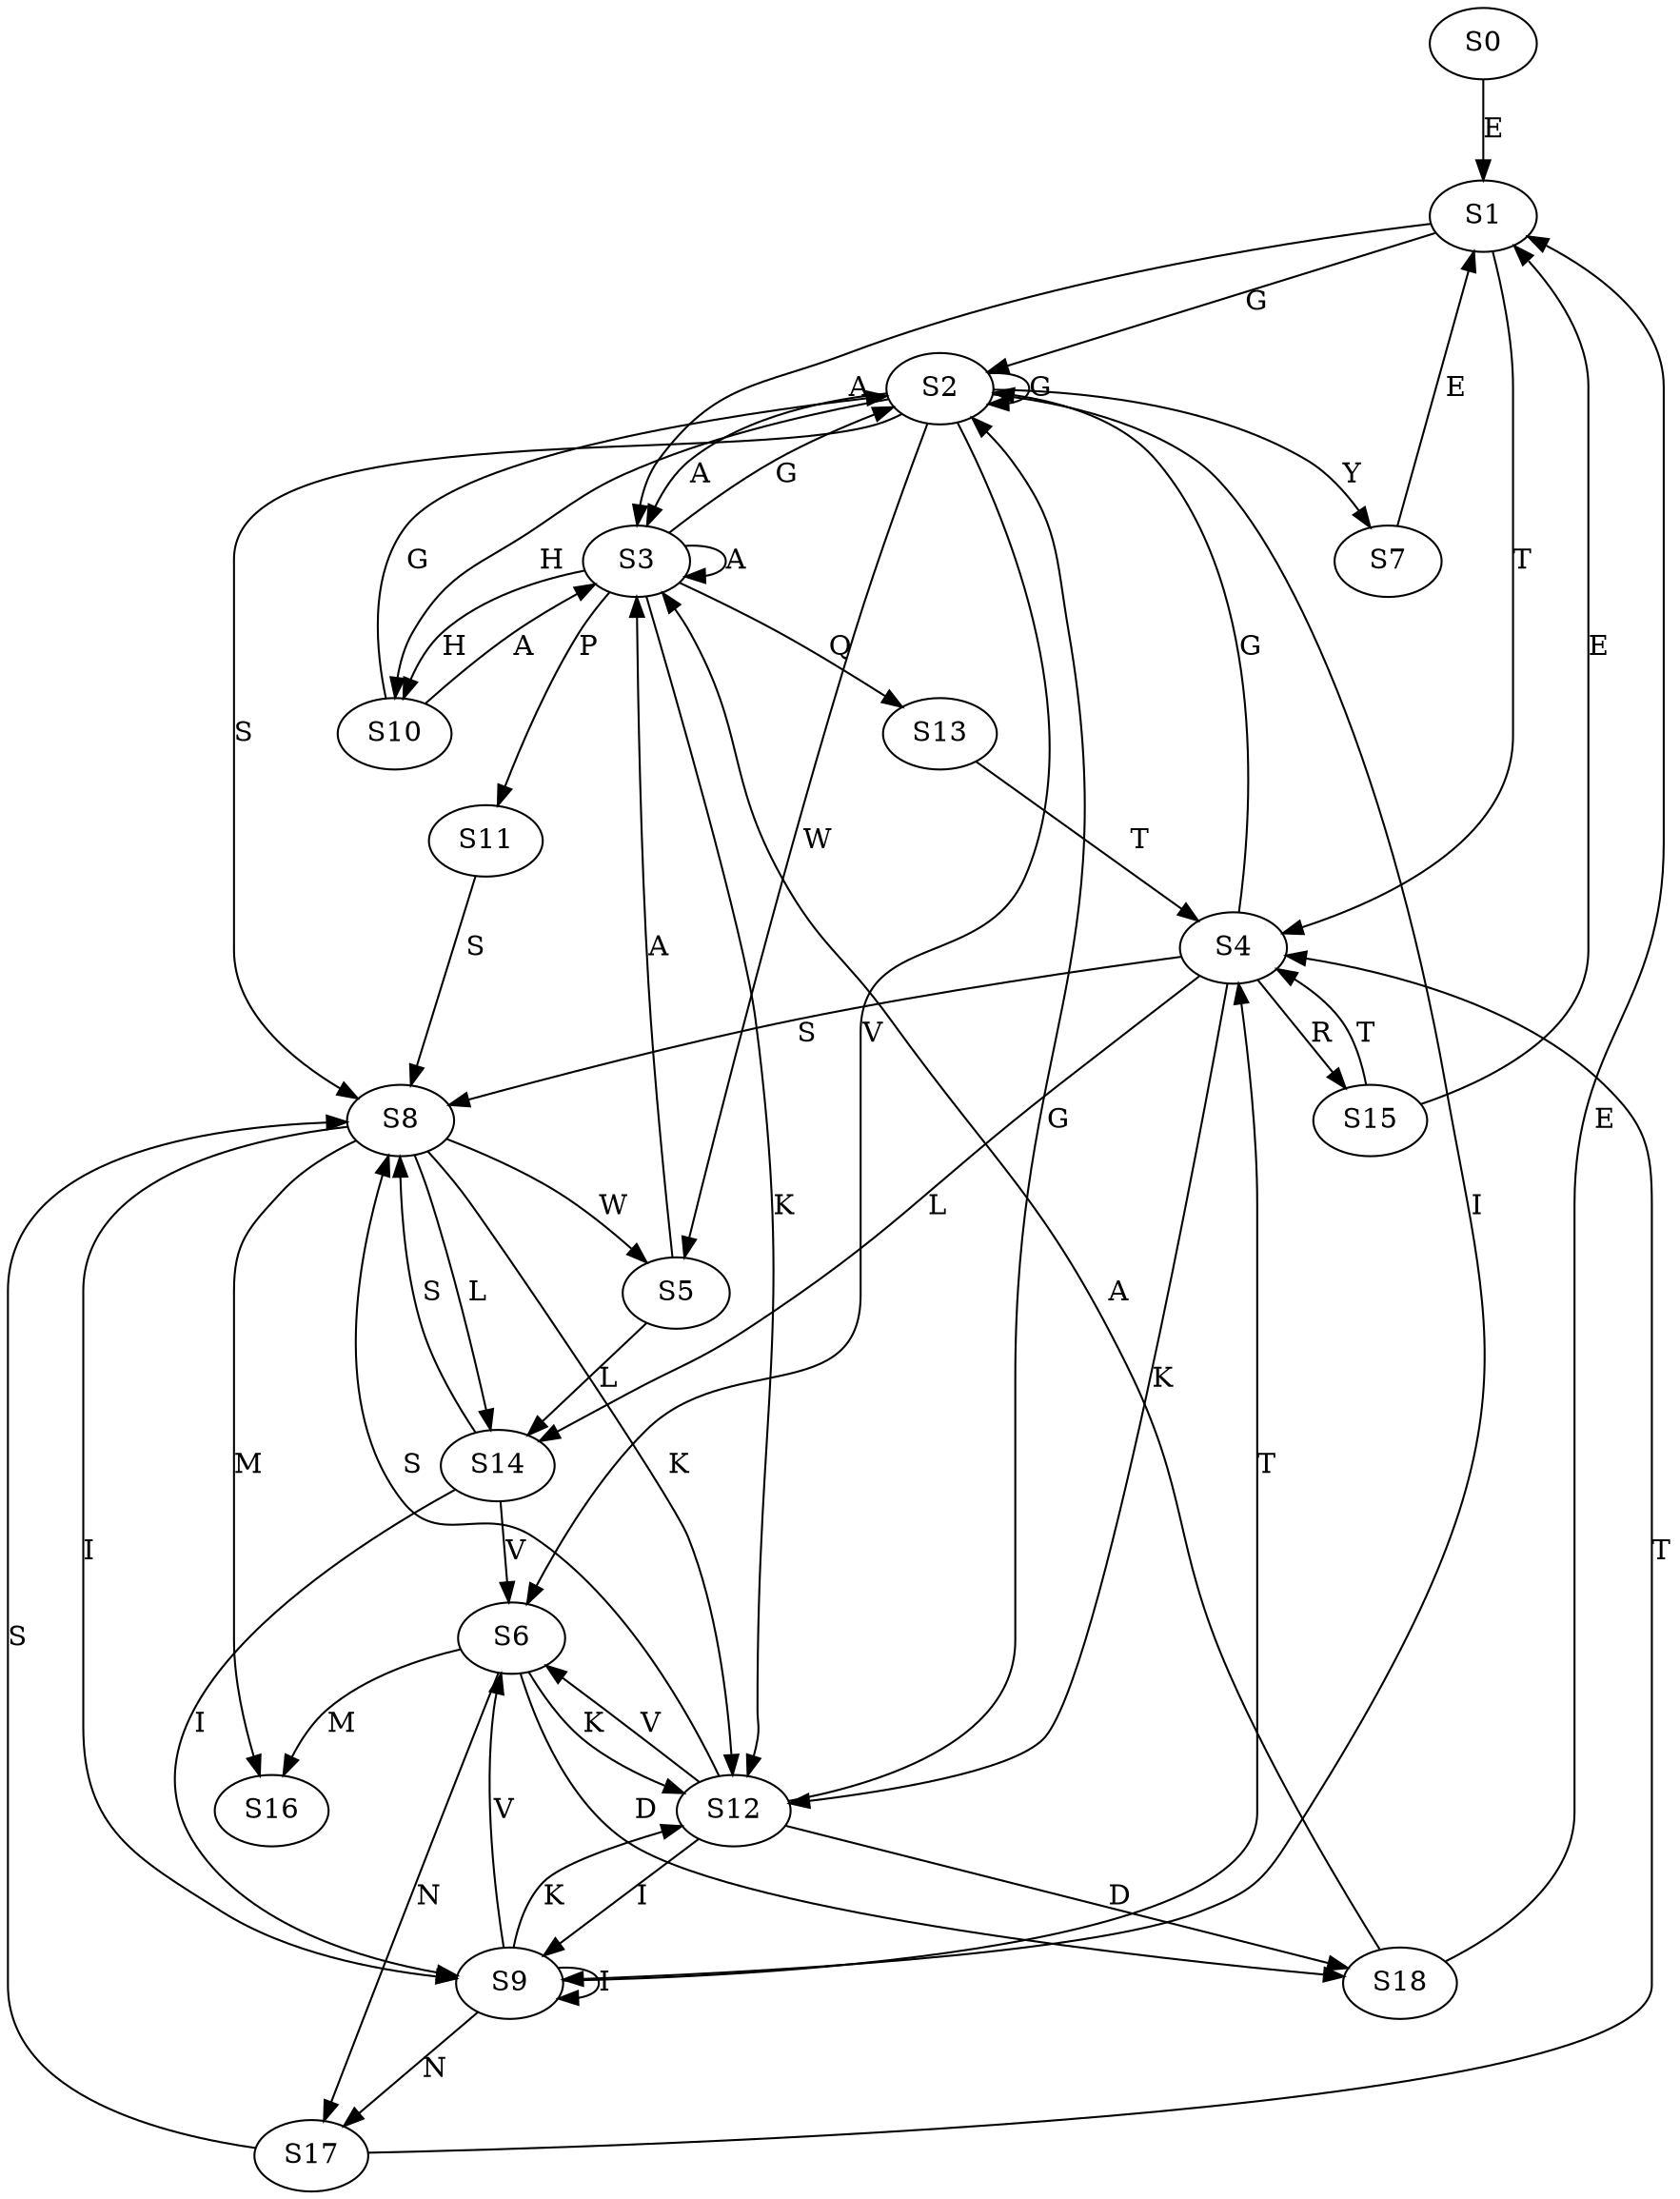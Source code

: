 strict digraph  {
	S0 -> S1 [ label = E ];
	S1 -> S2 [ label = G ];
	S1 -> S3 [ label = A ];
	S1 -> S4 [ label = T ];
	S2 -> S5 [ label = W ];
	S2 -> S6 [ label = V ];
	S2 -> S3 [ label = A ];
	S2 -> S7 [ label = Y ];
	S2 -> S8 [ label = S ];
	S2 -> S9 [ label = I ];
	S2 -> S2 [ label = G ];
	S2 -> S10 [ label = H ];
	S3 -> S11 [ label = P ];
	S3 -> S12 [ label = K ];
	S3 -> S3 [ label = A ];
	S3 -> S2 [ label = G ];
	S3 -> S10 [ label = H ];
	S3 -> S13 [ label = Q ];
	S4 -> S12 [ label = K ];
	S4 -> S14 [ label = L ];
	S4 -> S15 [ label = R ];
	S4 -> S8 [ label = S ];
	S4 -> S2 [ label = G ];
	S5 -> S3 [ label = A ];
	S5 -> S14 [ label = L ];
	S6 -> S16 [ label = M ];
	S6 -> S17 [ label = N ];
	S6 -> S12 [ label = K ];
	S6 -> S18 [ label = D ];
	S7 -> S1 [ label = E ];
	S8 -> S14 [ label = L ];
	S8 -> S12 [ label = K ];
	S8 -> S16 [ label = M ];
	S8 -> S5 [ label = W ];
	S8 -> S9 [ label = I ];
	S9 -> S17 [ label = N ];
	S9 -> S12 [ label = K ];
	S9 -> S4 [ label = T ];
	S9 -> S9 [ label = I ];
	S9 -> S6 [ label = V ];
	S10 -> S3 [ label = A ];
	S10 -> S2 [ label = G ];
	S11 -> S8 [ label = S ];
	S12 -> S18 [ label = D ];
	S12 -> S6 [ label = V ];
	S12 -> S2 [ label = G ];
	S12 -> S9 [ label = I ];
	S12 -> S8 [ label = S ];
	S13 -> S4 [ label = T ];
	S14 -> S6 [ label = V ];
	S14 -> S8 [ label = S ];
	S14 -> S9 [ label = I ];
	S15 -> S4 [ label = T ];
	S15 -> S1 [ label = E ];
	S17 -> S4 [ label = T ];
	S17 -> S8 [ label = S ];
	S18 -> S3 [ label = A ];
	S18 -> S1 [ label = E ];
}
